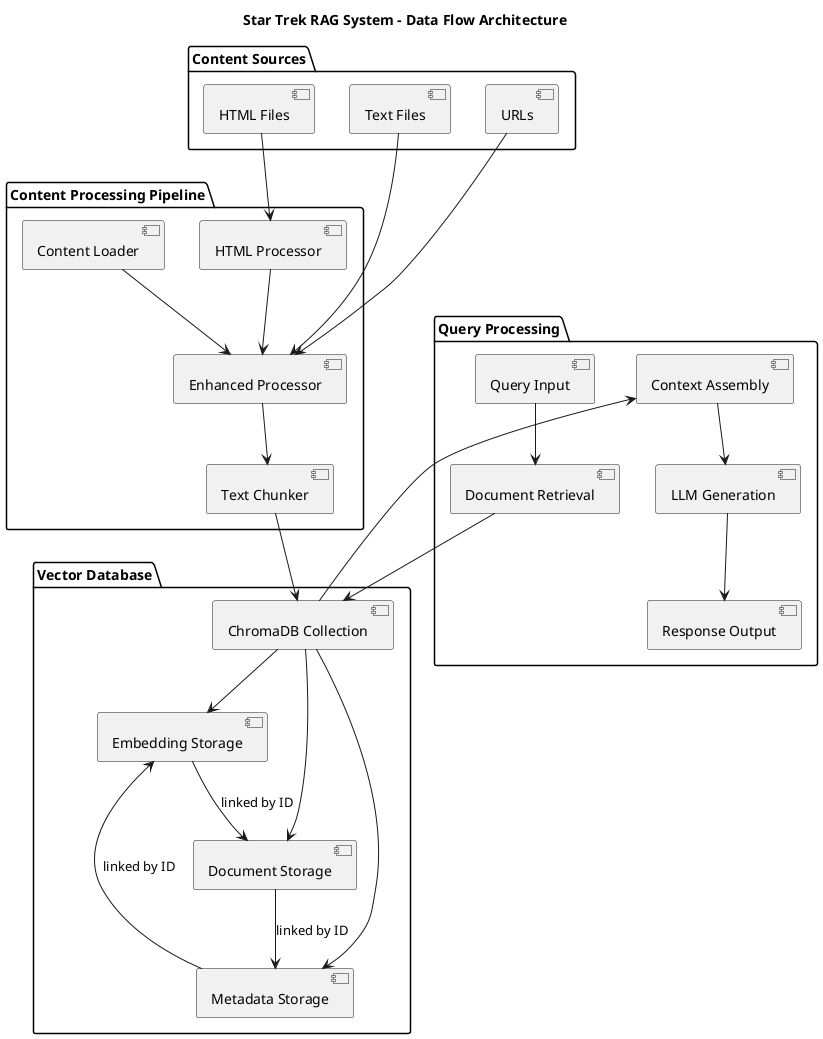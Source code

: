 @startuml
title Star Trek RAG System - Data Flow Architecture

package "Content Sources" {
    [Text Files] as TEXT_FILES
    [HTML Files] as HTML_FILES
    [URLs] as URLS
}

package "Content Processing Pipeline" {
    [Enhanced Processor] as ENHANCED
    [HTML Processor] as HTML_PROC
    [Text Chunker] as CHUNKER
    [Content Loader] as LOADER
}

package "Vector Database" {
    [ChromaDB Collection] as COLLECTION
    [Embedding Storage] as EMBED_STORE
    [Document Storage] as DOC_STORE
    [Metadata Storage] as META_STORE
}

package "Query Processing" {
    [Query Input] as QUERY_IN
    [Document Retrieval] as RETRIEVAL
    [Context Assembly] as CONTEXT
    [LLM Generation] as LLM
    [Response Output] as RESPONSE
}

' Content ingestion flow
TEXT_FILES --> ENHANCED
HTML_FILES --> HTML_PROC
URLS --> ENHANCED

HTML_PROC --> ENHANCED
ENHANCED --> CHUNKER
LOADER --> ENHANCED

CHUNKER --> COLLECTION
COLLECTION --> EMBED_STORE
COLLECTION --> DOC_STORE
COLLECTION --> META_STORE

' Query processing flow
QUERY_IN --> RETRIEVAL
RETRIEVAL --> COLLECTION
COLLECTION --> CONTEXT
CONTEXT --> LLM
LLM --> RESPONSE

' Data relationships
EMBED_STORE --> DOC_STORE : "linked by ID"
DOC_STORE --> META_STORE : "linked by ID"
META_STORE --> EMBED_STORE : "linked by ID"

@enduml 